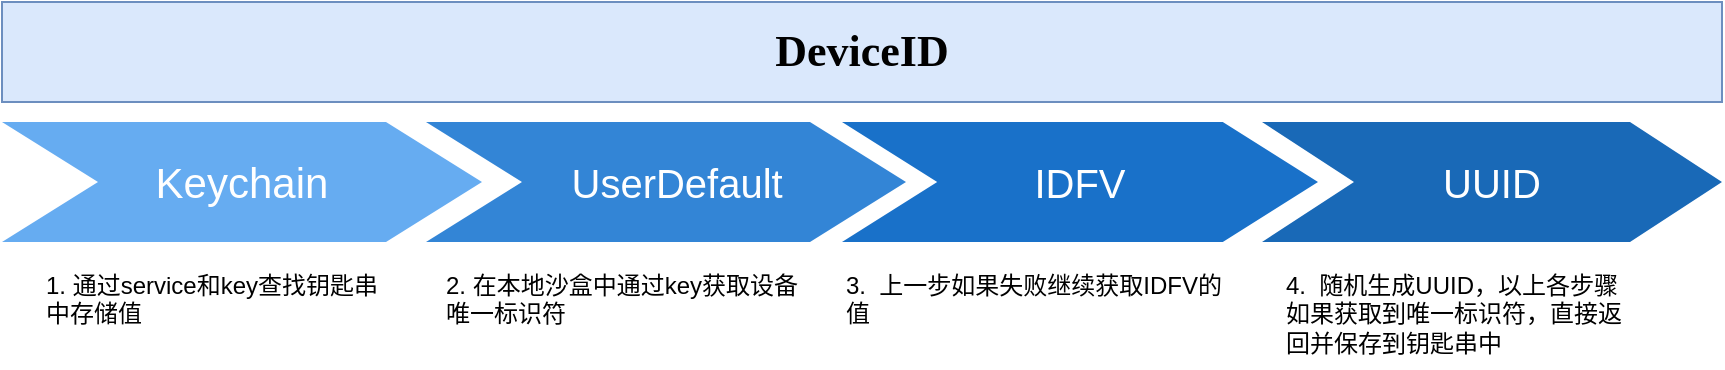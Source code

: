 <mxfile version="12.4.7" type="github"><diagram name="Page-1" id="d9b1e647-80fa-b4a2-5024-87a742678bcc"><mxGraphModel dx="1133" dy="790" grid="1" gridSize="10" guides="1" tooltips="1" connect="1" arrows="1" fold="1" page="1" pageScale="1" pageWidth="1100" pageHeight="850" background="#ffffff" math="0" shadow="0"><root><mxCell id="0"/><mxCell id="1" parent="0"/><mxCell id="57fe6abec08f04cb-2" value="Keychain" style="shape=step;whiteSpace=wrap;html=1;fontSize=21;fillColor=#0075E8;fontColor=#FFFFFF;strokeColor=none;opacity=60;" parent="1" vertex="1"><mxGeometry x="120" y="180" width="240" height="60" as="geometry"/></mxCell><mxCell id="57fe6abec08f04cb-3" value="&amp;nbsp; UserDefault" style="shape=step;whiteSpace=wrap;html=1;fontSize=20;fillColor=#0067CC;fontColor=#FFFFFF;strokeColor=none;opacity=80;" parent="1" vertex="1"><mxGeometry x="332" y="180" width="240" height="60" as="geometry"/></mxCell><mxCell id="57fe6abec08f04cb-4" value="IDFV" style="shape=step;whiteSpace=wrap;html=1;fontSize=20;fillColor=#0062C4;fontColor=#FFFFFF;strokeColor=none;opacity=90;" parent="1" vertex="1"><mxGeometry x="540" y="180" width="238" height="60" as="geometry"/></mxCell><mxCell id="57fe6abec08f04cb-5" value="UUID" style="shape=step;whiteSpace=wrap;html=1;fontSize=20;fillColor=#0059B0;fontColor=#FFFFFF;strokeColor=none;opacity=90;" parent="1" vertex="1"><mxGeometry x="750" y="180" width="230" height="60" as="geometry"/></mxCell><mxCell id="57fe6abec08f04cb-7" value="DeviceID" style="text;html=1;strokeColor=#6c8ebf;fillColor=#dae8fc;align=center;verticalAlign=middle;whiteSpace=wrap;fontSize=22;fontStyle=1;fontFamily=Times New Roman;" parent="1" vertex="1"><mxGeometry x="120" y="120" width="860" height="50" as="geometry"/></mxCell><mxCell id="57fe6abec08f04cb-9" value="1. 通过service和key查找钥匙串中存储值" style="text;spacingTop=-5;fillColor=#ffffff;whiteSpace=wrap;html=1;align=left;fontSize=12;fontFamily=Helvetica;fillColor=none;strokeColor=none;" parent="1" vertex="1"><mxGeometry x="140" y="253" width="180" height="47" as="geometry"/></mxCell><mxCell id="57fe6abec08f04cb-10" value="2. 在本地沙盒中通过key获取设备唯一标识符" style="text;spacingTop=-5;fillColor=#ffffff;whiteSpace=wrap;html=1;align=left;fontSize=12;fontFamily=Helvetica;fillColor=none;strokeColor=none;" parent="1" vertex="1"><mxGeometry x="340" y="253" width="190" height="47" as="geometry"/></mxCell><mxCell id="57fe6abec08f04cb-11" value="3. &amp;nbsp;上一步如果失败继续获取IDFV的值" style="text;spacingTop=-5;fillColor=#ffffff;whiteSpace=wrap;html=1;align=left;fontSize=12;fontFamily=Helvetica;fillColor=none;strokeColor=none;" parent="1" vertex="1"><mxGeometry x="540" y="253" width="190" height="47" as="geometry"/></mxCell><mxCell id="57fe6abec08f04cb-12" value="4. &amp;nbsp;随机生成UUID，以上各步骤如果获取到唯一标识符，直接返回并保存到钥匙串中" style="text;spacingTop=-5;fillColor=#ffffff;whiteSpace=wrap;html=1;align=left;fontSize=12;fontFamily=Helvetica;fillColor=none;strokeColor=none;" parent="1" vertex="1"><mxGeometry x="760" y="253" width="170" height="50" as="geometry"/></mxCell></root></mxGraphModel></diagram></mxfile>